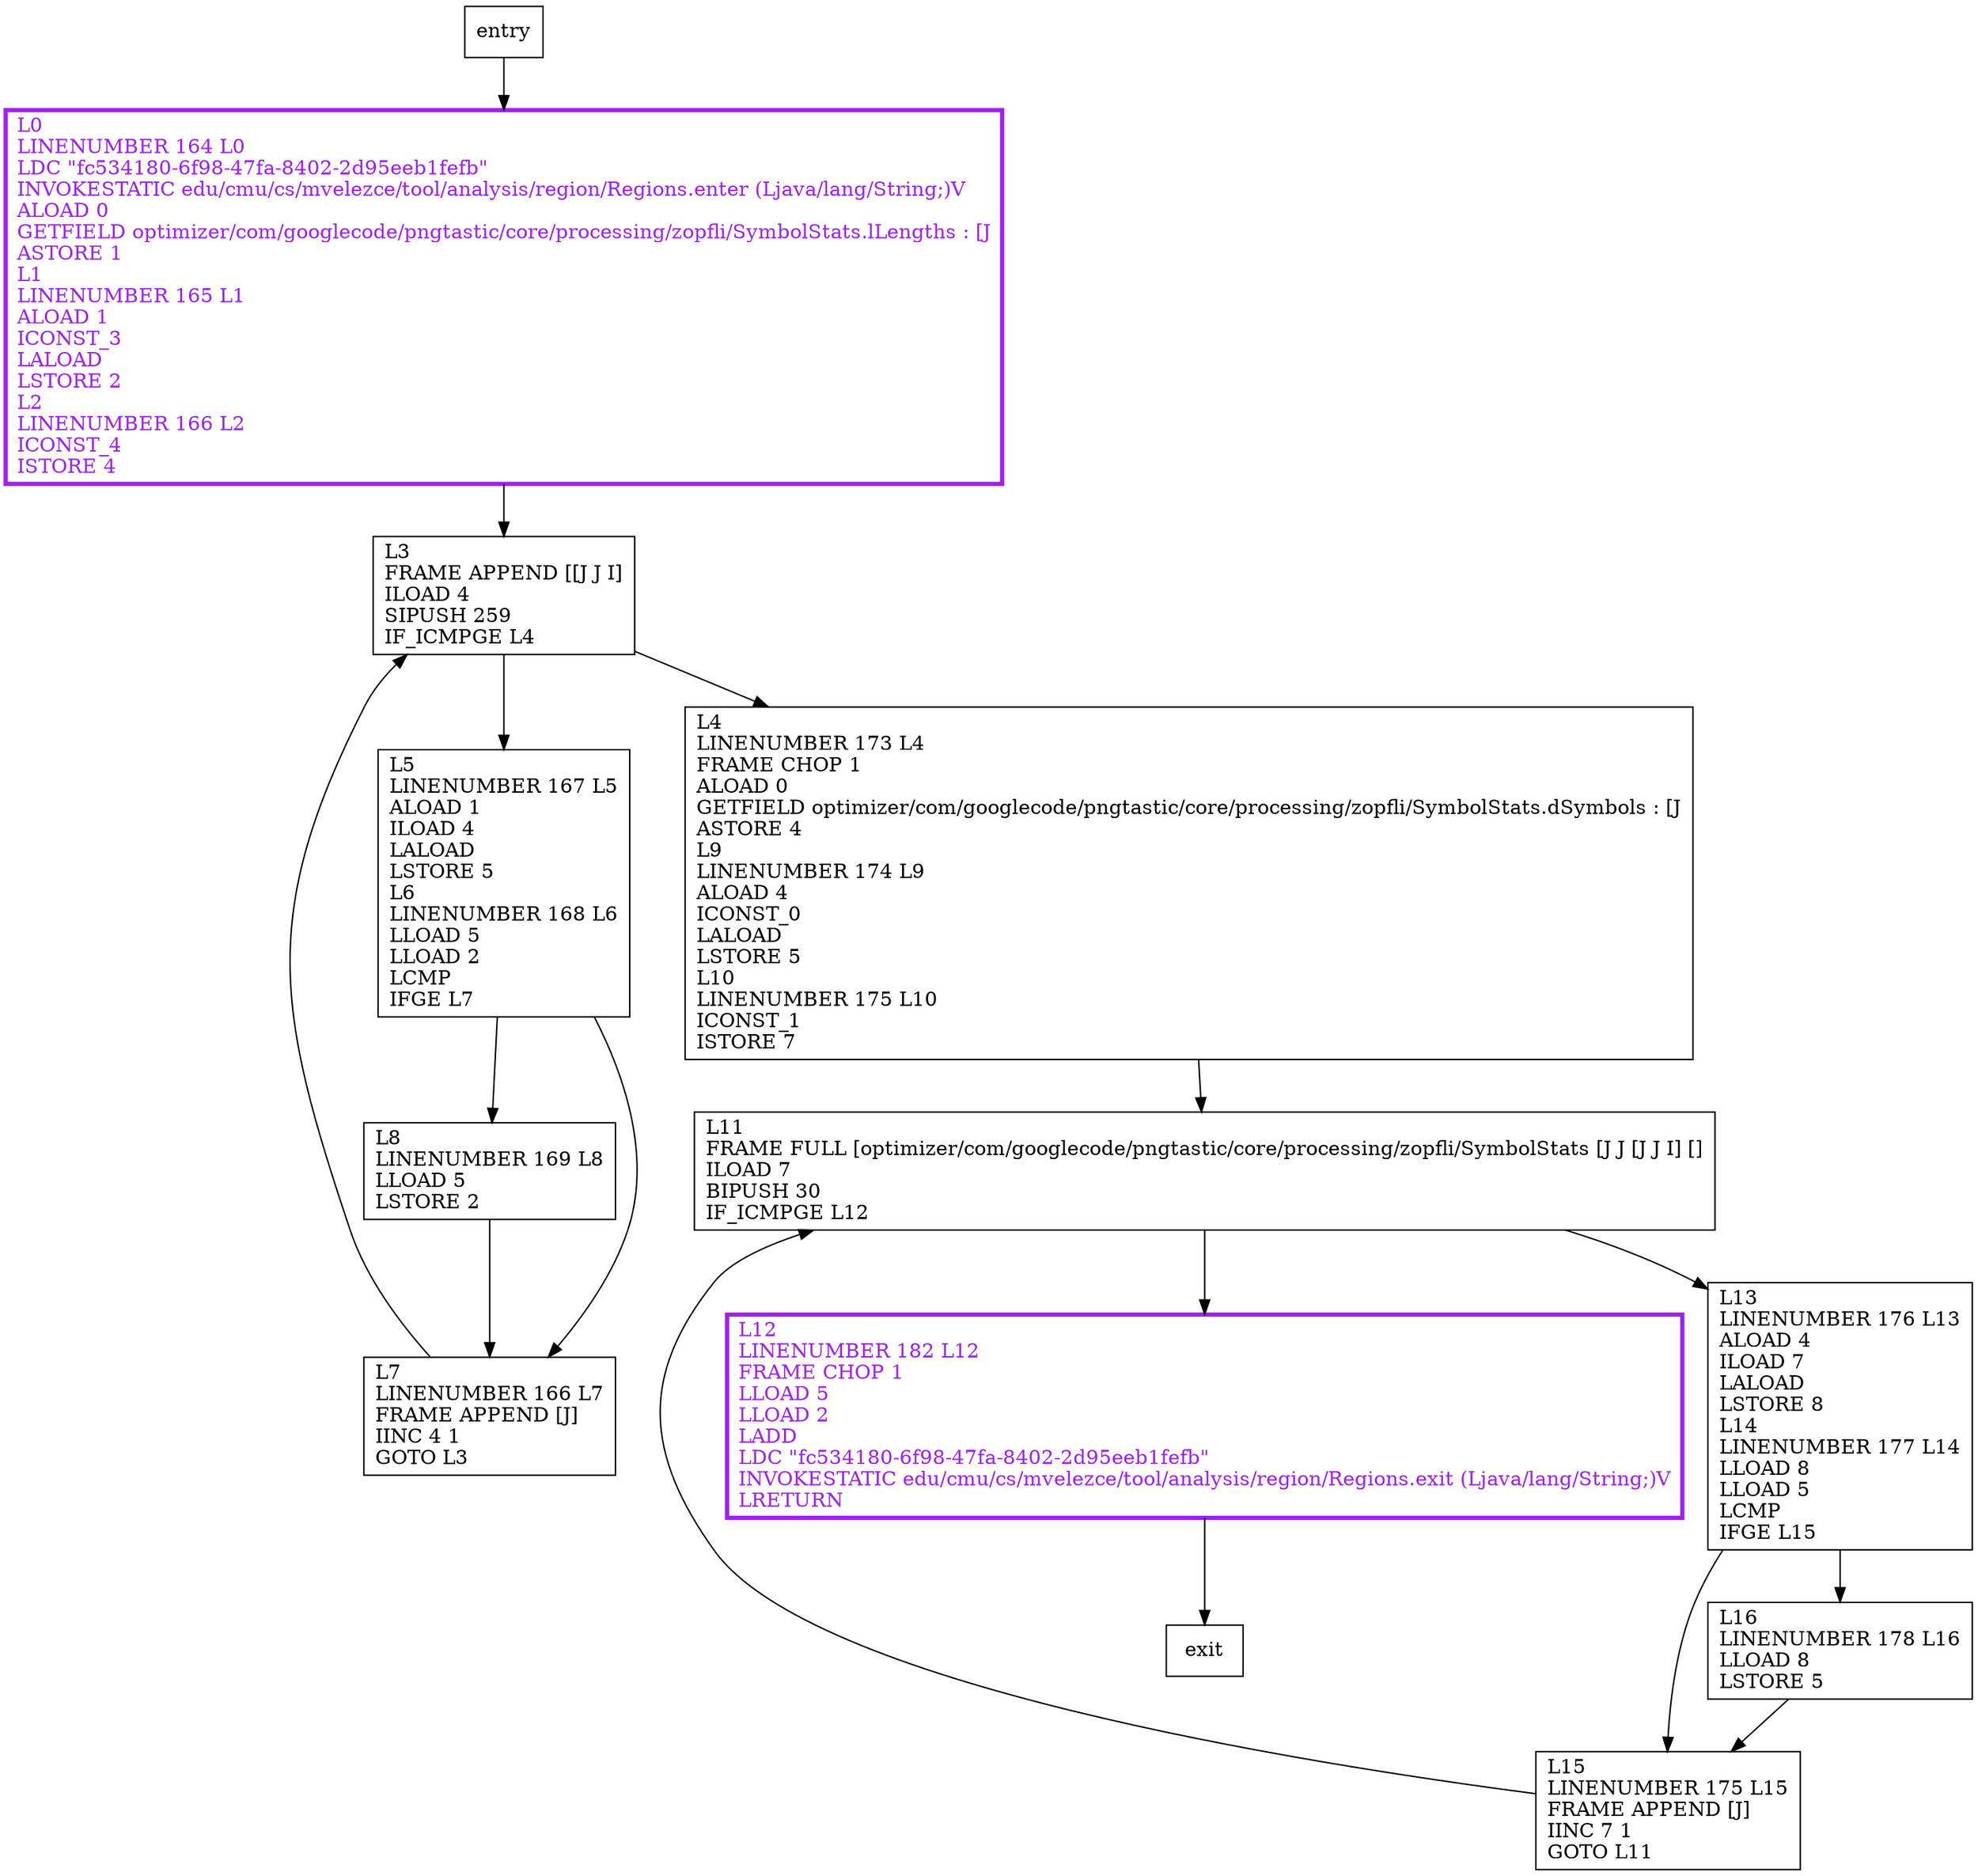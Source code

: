 digraph minCost {
node [shape=record];
1421866327 [label="L4\lLINENUMBER 173 L4\lFRAME CHOP 1\lALOAD 0\lGETFIELD optimizer/com/googlecode/pngtastic/core/processing/zopfli/SymbolStats.dSymbols : [J\lASTORE 4\lL9\lLINENUMBER 174 L9\lALOAD 4\lICONST_0\lLALOAD\lLSTORE 5\lL10\lLINENUMBER 175 L10\lICONST_1\lISTORE 7\l"];
1128948651 [label="L15\lLINENUMBER 175 L15\lFRAME APPEND [J]\lIINC 7 1\lGOTO L11\l"];
2087785333 [label="L8\lLINENUMBER 169 L8\lLLOAD 5\lLSTORE 2\l"];
1515638188 [label="L7\lLINENUMBER 166 L7\lFRAME APPEND [J]\lIINC 4 1\lGOTO L3\l"];
671471369 [label="L11\lFRAME FULL [optimizer/com/googlecode/pngtastic/core/processing/zopfli/SymbolStats [J J [J J I] []\lILOAD 7\lBIPUSH 30\lIF_ICMPGE L12\l"];
501705927 [label="L0\lLINENUMBER 164 L0\lLDC \"fc534180-6f98-47fa-8402-2d95eeb1fefb\"\lINVOKESTATIC edu/cmu/cs/mvelezce/tool/analysis/region/Regions.enter (Ljava/lang/String;)V\lALOAD 0\lGETFIELD optimizer/com/googlecode/pngtastic/core/processing/zopfli/SymbolStats.lLengths : [J\lASTORE 1\lL1\lLINENUMBER 165 L1\lALOAD 1\lICONST_3\lLALOAD\lLSTORE 2\lL2\lLINENUMBER 166 L2\lICONST_4\lISTORE 4\l"];
1846501247 [label="L16\lLINENUMBER 178 L16\lLLOAD 8\lLSTORE 5\l"];
1526970878 [label="L12\lLINENUMBER 182 L12\lFRAME CHOP 1\lLLOAD 5\lLLOAD 2\lLADD\lLDC \"fc534180-6f98-47fa-8402-2d95eeb1fefb\"\lINVOKESTATIC edu/cmu/cs/mvelezce/tool/analysis/region/Regions.exit (Ljava/lang/String;)V\lLRETURN\l"];
1473205473 [label="L3\lFRAME APPEND [[J J I]\lILOAD 4\lSIPUSH 259\lIF_ICMPGE L4\l"];
936653983 [label="L13\lLINENUMBER 176 L13\lALOAD 4\lILOAD 7\lLALOAD\lLSTORE 8\lL14\lLINENUMBER 177 L14\lLLOAD 8\lLLOAD 5\lLCMP\lIFGE L15\l"];
1497018177 [label="L5\lLINENUMBER 167 L5\lALOAD 1\lILOAD 4\lLALOAD\lLSTORE 5\lL6\lLINENUMBER 168 L6\lLLOAD 5\lLLOAD 2\lLCMP\lIFGE L7\l"];
entry;
exit;
1421866327 -> 671471369;
1128948651 -> 671471369;
671471369 -> 1526970878;
671471369 -> 936653983;
1846501247 -> 1128948651;
1526970878 -> exit;
936653983 -> 1128948651;
936653983 -> 1846501247;
entry -> 501705927;
2087785333 -> 1515638188;
1515638188 -> 1473205473;
501705927 -> 1473205473;
1473205473 -> 1421866327;
1473205473 -> 1497018177;
1497018177 -> 2087785333;
1497018177 -> 1515638188;
501705927[fontcolor="purple", penwidth=3, color="purple"];
1526970878[fontcolor="purple", penwidth=3, color="purple"];
}

